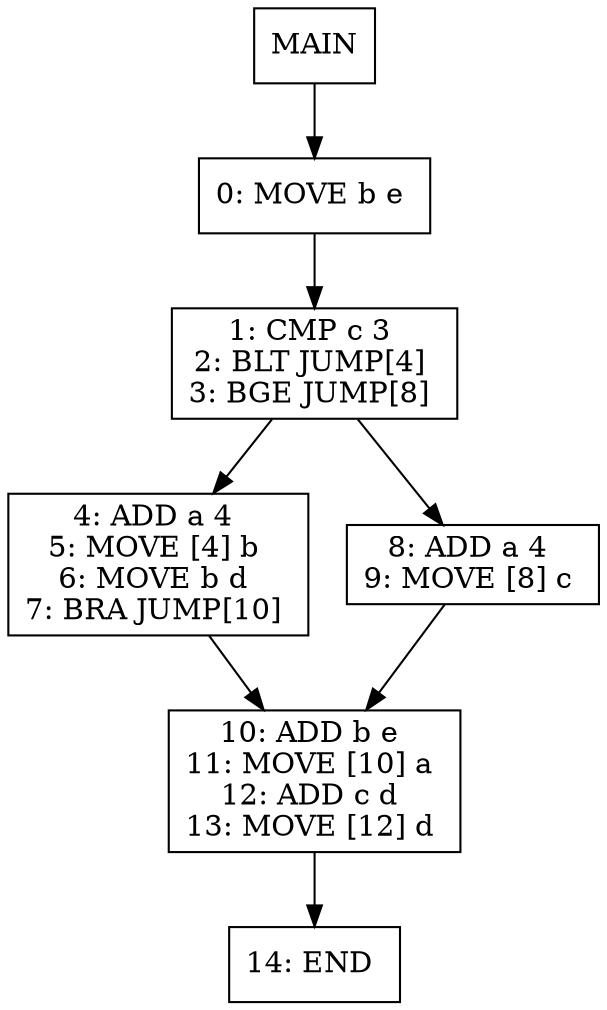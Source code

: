 digraph test028 {
node [shape=box]
1[label="MAIN"]
1 -> 3
3[label="0: MOVE b e 
"]
3 -> 4
4[label="1: CMP c 3 
2: BLT JUMP[4] 
3: BGE JUMP[8] 
"]
4 -> 6
6[label="4: ADD a 4 
5: MOVE [4] b 
6: MOVE b d 
7: BRA JUMP[10] 
"]
6 -> 5
5[label="10: ADD b e 
11: MOVE [10] a 
12: ADD c d 
13: MOVE [12] d 
"]
5 -> 11
11[label="14: END 
"]
4 -> 8
8[label="8: ADD a 4 
9: MOVE [8] c 
"]
8 -> 5
}
